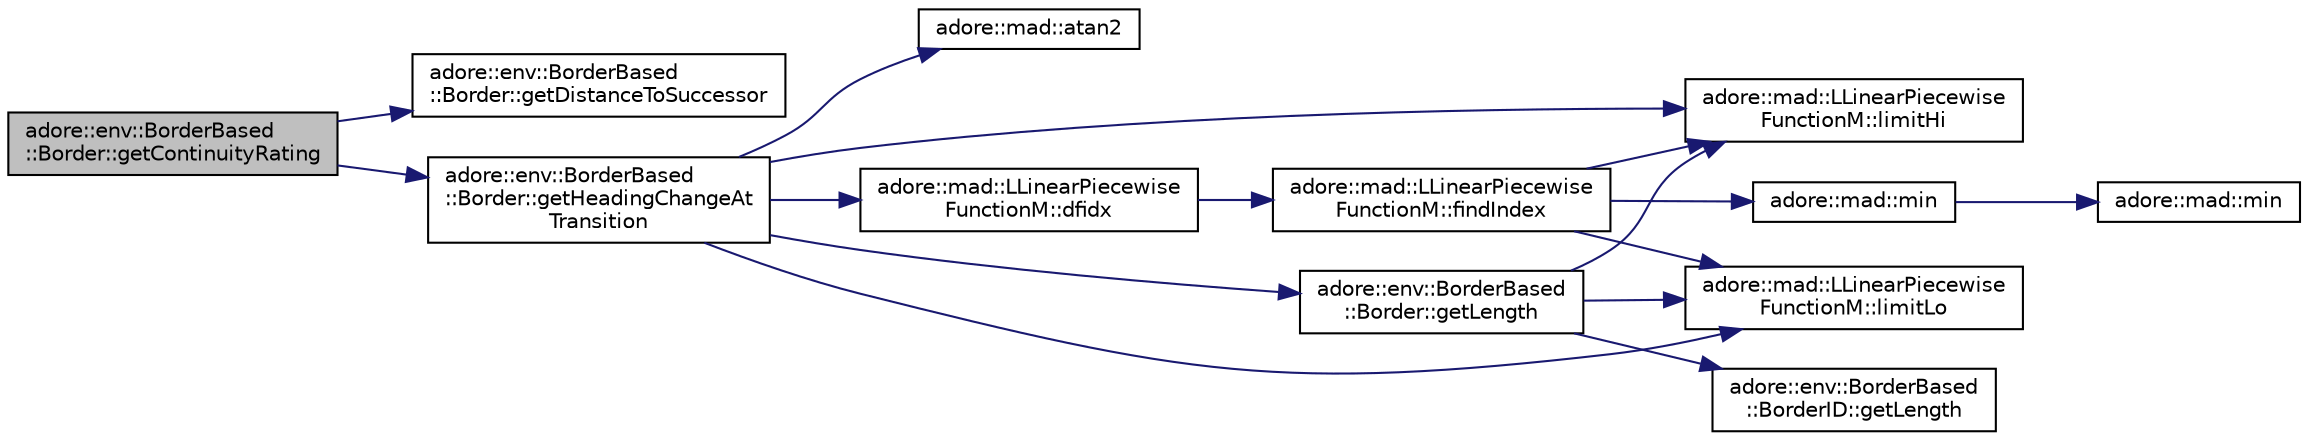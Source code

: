 digraph "adore::env::BorderBased::Border::getContinuityRating"
{
 // LATEX_PDF_SIZE
  edge [fontname="Helvetica",fontsize="10",labelfontname="Helvetica",labelfontsize="10"];
  node [fontname="Helvetica",fontsize="10",shape=record];
  rankdir="LR";
  Node1 [label="adore::env::BorderBased\l::Border::getContinuityRating",height=0.2,width=0.4,color="black", fillcolor="grey75", style="filled", fontcolor="black",tooltip="Get the continuity rating."];
  Node1 -> Node2 [color="midnightblue",fontsize="10",style="solid",fontname="Helvetica"];
  Node2 [label="adore::env::BorderBased\l::Border::getDistanceToSuccessor",height=0.2,width=0.4,color="black", fillcolor="white", style="filled",URL="$structadore_1_1env_1_1BorderBased_1_1Border.html#ae3dcfe00a8d867de3b816c6dd04e90bf",tooltip="Get the distance to successor."];
  Node1 -> Node3 [color="midnightblue",fontsize="10",style="solid",fontname="Helvetica"];
  Node3 [label="adore::env::BorderBased\l::Border::getHeadingChangeAt\lTransition",height=0.2,width=0.4,color="black", fillcolor="white", style="filled",URL="$structadore_1_1env_1_1BorderBased_1_1Border.html#a30a1b88f91492f3e88fdaa5aa535d657",tooltip="Get the heading change at transition of two borders."];
  Node3 -> Node4 [color="midnightblue",fontsize="10",style="solid",fontname="Helvetica"];
  Node4 [label="adore::mad::atan2",height=0.2,width=0.4,color="black", fillcolor="white", style="filled",URL="$namespaceadore_1_1mad.html#a37d645f2d2b0aa8f1c7015ba4e502617",tooltip=" "];
  Node3 -> Node5 [color="midnightblue",fontsize="10",style="solid",fontname="Helvetica"];
  Node5 [label="adore::mad::LLinearPiecewise\lFunctionM::dfidx",height=0.2,width=0.4,color="black", fillcolor="white", style="filled",URL="$classadore_1_1mad_1_1LLinearPiecewiseFunctionM.html#a79ddff693ffc1b6fe2b72c6b025fa72f",tooltip=" "];
  Node5 -> Node6 [color="midnightblue",fontsize="10",style="solid",fontname="Helvetica"];
  Node6 [label="adore::mad::LLinearPiecewise\lFunctionM::findIndex",height=0.2,width=0.4,color="black", fillcolor="white", style="filled",URL="$classadore_1_1mad_1_1LLinearPiecewiseFunctionM.html#a92f9ea09083d587aa2ffa1ec600be3b5",tooltip=" "];
  Node6 -> Node7 [color="midnightblue",fontsize="10",style="solid",fontname="Helvetica"];
  Node7 [label="adore::mad::LLinearPiecewise\lFunctionM::limitHi",height=0.2,width=0.4,color="black", fillcolor="white", style="filled",URL="$classadore_1_1mad_1_1LLinearPiecewiseFunctionM.html#aaa496b8ceb3ed505f6450225c46a077a",tooltip=" "];
  Node6 -> Node8 [color="midnightblue",fontsize="10",style="solid",fontname="Helvetica"];
  Node8 [label="adore::mad::LLinearPiecewise\lFunctionM::limitLo",height=0.2,width=0.4,color="black", fillcolor="white", style="filled",URL="$classadore_1_1mad_1_1LLinearPiecewiseFunctionM.html#a682841e9bc82a0653745dce6f908bfa6",tooltip=" "];
  Node6 -> Node9 [color="midnightblue",fontsize="10",style="solid",fontname="Helvetica"];
  Node9 [label="adore::mad::min",height=0.2,width=0.4,color="black", fillcolor="white", style="filled",URL="$namespaceadore_1_1mad.html#ab58ecb752f9bbfe27832e0a2c0e22c2b",tooltip=" "];
  Node9 -> Node10 [color="midnightblue",fontsize="10",style="solid",fontname="Helvetica"];
  Node10 [label="adore::mad::min",height=0.2,width=0.4,color="black", fillcolor="white", style="filled",URL="$namespaceadore_1_1mad.html#ac61b79c007d1859f93a10c04272095a1",tooltip=" "];
  Node3 -> Node11 [color="midnightblue",fontsize="10",style="solid",fontname="Helvetica"];
  Node11 [label="adore::env::BorderBased\l::Border::getLength",height=0.2,width=0.4,color="black", fillcolor="white", style="filled",URL="$structadore_1_1env_1_1BorderBased_1_1Border.html#a522c4ebdb7a16e0aa89b507f554a4fa6",tooltip="Get the length of the border."];
  Node11 -> Node12 [color="midnightblue",fontsize="10",style="solid",fontname="Helvetica"];
  Node12 [label="adore::env::BorderBased\l::BorderID::getLength",height=0.2,width=0.4,color="black", fillcolor="white", style="filled",URL="$structadore_1_1env_1_1BorderBased_1_1BorderID.html#a21f63cc4e5239a964b37d089d54d2418",tooltip=" "];
  Node11 -> Node7 [color="midnightblue",fontsize="10",style="solid",fontname="Helvetica"];
  Node11 -> Node8 [color="midnightblue",fontsize="10",style="solid",fontname="Helvetica"];
  Node3 -> Node7 [color="midnightblue",fontsize="10",style="solid",fontname="Helvetica"];
  Node3 -> Node8 [color="midnightblue",fontsize="10",style="solid",fontname="Helvetica"];
}
